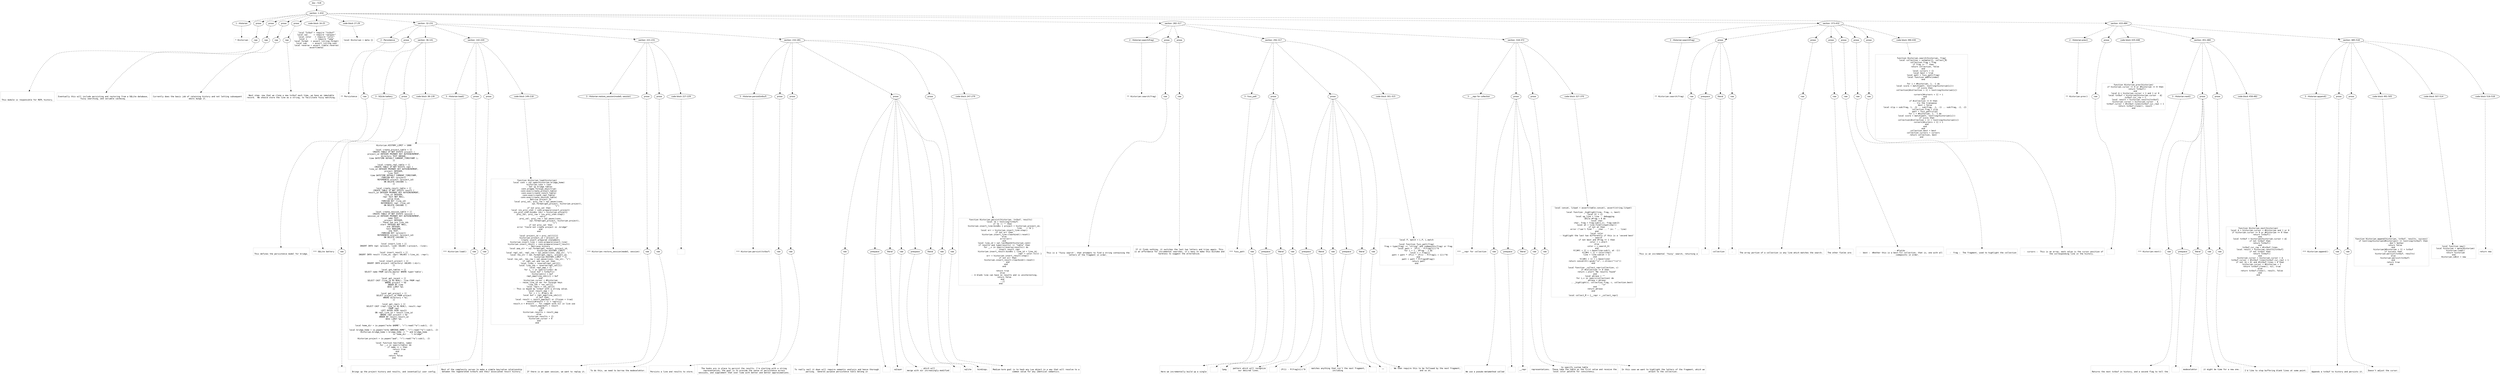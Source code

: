 digraph lpegNode {

node [fontname=Helvetica]
edge [style=dashed]

doc_0 [label="doc - 518"]


doc_0 -> { section_1}
{rank=same; section_1}

section_1 [label="section: 1-432"]


// END RANK doc_0

section_1 -> { header_2 prose_3 prose_4 prose_5 prose_6 codeblock_7 codeblock_8 section_9 section_10 section_11 section_12}
{rank=same; header_2 prose_3 prose_4 prose_5 prose_6 codeblock_7 codeblock_8 section_9 section_10 section_11 section_12}

header_2 [label="1 : Historian"]

prose_3 [label="prose"]

prose_4 [label="prose"]

prose_5 [label="prose"]

prose_6 [label="prose"]

codeblock_7 [label="code block 16-25"]

codeblock_8 [label="code block 27-29"]

section_9 [label="section: 32-231"]

section_10 [label="section: 282-317"]

section_11 [label="section: 373-432"]

section_12 [label="section: 433-484"]


// END RANK section_1

header_2 -> leaf_13
leaf_13  [color=Gray,shape=rectangle,fontname=Inconsolata,label="* Historian"]
// END RANK header_2

prose_3 -> { raw_14}
{rank=same; raw_14}

raw_14 [label="raw"]


// END RANK prose_3

raw_14 -> leaf_15
leaf_15  [color=Gray,shape=rectangle,fontname=Inconsolata,label="


This module is responsible for REPL history.
"]
// END RANK raw_14

prose_4 -> { raw_16}
{rank=same; raw_16}

raw_16 [label="raw"]


// END RANK prose_4

raw_16 -> leaf_17
leaf_17  [color=Gray,shape=rectangle,fontname=Inconsolata,label="
Eventually this will include persisting and restoring from a SQLite database,
fuzzy searching, and variable cacheing.
"]
// END RANK raw_16

prose_5 -> { raw_18}
{rank=same; raw_18}

raw_18 [label="raw"]


// END RANK prose_5

raw_18 -> leaf_19
leaf_19  [color=Gray,shape=rectangle,fontname=Inconsolata,label="
Currently does the basic job of retaining history and not letting subsequent
edits munge it.
"]
// END RANK raw_18

prose_6 -> { raw_20}
{rank=same; raw_20}

raw_20 [label="raw"]


// END RANK prose_6

raw_20 -> leaf_21
leaf_21  [color=Gray,shape=rectangle,fontname=Inconsolata,label="
Next step: now that we clone a new txtbuf each time, we have an immutable
record.  We should store the line as a string, to facilitate fuzzy matching.

"]
// END RANK raw_20

codeblock_7 -> leaf_22
leaf_22  [color=Gray,shape=rectangle,fontname=Inconsolata,label="local Txtbuf = require \"txtbuf\"
local sql     = require \"sqlayer\"
local color   = require \"color\"
local L       = require \"lpeg\"
local format  = assert (string.format)
local sub     = assert (string.sub)
local reverse = assert (table.reverse)
assert(meta)"]
// END RANK codeblock_7

codeblock_8 -> leaf_23
leaf_23  [color=Gray,shape=rectangle,fontname=Inconsolata,label="local Historian = meta {}"]
// END RANK codeblock_8

section_9 -> { header_24 prose_25 section_26 section_27 section_28 section_29}
{rank=same; header_24 prose_25 section_26 section_27 section_28 section_29}

header_24 [label="2 : Persistence"]

prose_25 [label="prose"]

section_26 [label="section: 36-141"]

section_27 [label="section: 142-220"]

section_28 [label="section: 221-231"]

section_29 [label="section: 232-281"]


// END RANK section_9

header_24 -> leaf_30
leaf_30  [color=Gray,shape=rectangle,fontname=Inconsolata,label="** Persistence"]
// END RANK header_24

prose_25 -> { raw_31}
{rank=same; raw_31}

raw_31 [label="raw"]


// END RANK prose_25

raw_31 -> leaf_32
leaf_32  [color=Gray,shape=rectangle,fontname=Inconsolata,label="

This defines the persistence model for bridge.
"]
// END RANK raw_31

section_26 -> { header_33 prose_34 codeblock_35}
{rank=same; header_33 prose_34 codeblock_35}

header_33 [label="3 : SQLite battery"]

prose_34 [label="prose"]

codeblock_35 [label="code block 38-139"]


// END RANK section_26

header_33 -> leaf_36
leaf_36  [color=Gray,shape=rectangle,fontname=Inconsolata,label="*** SQLite battery"]
// END RANK header_33

prose_34 -> { raw_37}
{rank=same; raw_37}

raw_37 [label="raw"]


// END RANK prose_34

raw_37 -> leaf_38
leaf_38  [color=Gray,shape=rectangle,fontname=Inconsolata,label="
"]
// END RANK raw_37

codeblock_35 -> leaf_39
leaf_39  [color=Gray,shape=rectangle,fontname=Inconsolata,label="Historian.HISTORY_LIMIT = 1000

local create_project_table = [[
CREATE TABLE IF NOT EXISTS project (
project_id INTEGER PRIMARY KEY AUTOINCREMENT,
directory TEXT UNIQUE,
time DATETIME DEFAULT CURRENT_TIMESTAMP );
]]

local create_repl_table = [[
CREATE TABLE IF NOT EXISTS repl (
line_id INTEGER PRIMARY KEY AUTOINCREMENT,
project INTEGER,
line TEXT,
time DATETIME DEFAULT CURRENT_TIMESTAMP,
FOREIGN KEY (project)
   REFERENCES project (project_id)
   ON DELETE CASCADE );
]]

local create_result_table = [[
CREATE TABLE IF NOT EXISTS result (
result_id INTEGER PRIMARY KEY AUTOINCREMENT,
line_id INTEGER,
repr text NOT NULL,
value blob,
FOREIGN KEY (line_id)
   REFERENCES repl (line_id)
   ON DELETE CASCADE );
]]

local create_session_table = [[
CREATE TABLE IF NOT EXISTS session (
session_id INTEGER PRIMARY KEY AUTOINCREMENT,
name TEXT,
project INTEGER,
-- These two are line_ids
start INTEGER NOT NULL,
end INTEGER,
test BOOLEAN,
sha TEXT,
FOREIGN KEY (project)
   REFERENCES project (project_id)
   ON DELETE CASCADE );
]]

local insert_line = [[
INSERT INTO repl (project, line) VALUES (:project, :line);
]]

local insert_result = [[
INSERT INTO result (line_id, repr) VALUES (:line_id, :repr);
]]

local insert_project = [[
INSERT INTO project (directory) VALUES (:dir);
]]

local get_tables = [[
SELECT name FROM sqlite_master WHERE type='table';
]]

local get_recent = [[
SELECT CAST (line_id AS REAL), line FROM repl
   WHERE project = %d
   ORDER BY time
   DESC LIMIT %d;
]]

local get_project = [[
SELECT project_id FROM project
   WHERE directory = %s;
]]

local get_reprs = [[
SELECT CAST (repl.line_id AS REAL), result.repr
FROM repl
LEFT OUTER JOIN result
ON repl.line_id = result.line_id
WHERE repl.project = %d
ORDER BY result.result_id
DESC LIMIT %d;
]]

local home_dir = io.popen(\"echo $HOME\", \"r\"):read(\"*a\"):sub(1, -2)

local bridge_home = io.popen(\"echo $BRIDGE_HOME\", \"r\"):read(\"*a\"):sub(1, -2)
Historian.bridge_home = bridge_home ~= \"\" and bridge_home
                        or home_dir .. \"/.bridge\"

Historian.project = io.popen(\"pwd\", \"r\"):read(\"*a\"):sub(1, -2)

local function has(table, name)
   for _,v in ipairs(table) do
      if name == v then
         return true
      end
   end
   return false
end"]
// END RANK codeblock_35

section_27 -> { header_40 prose_41 prose_42 codeblock_43}
{rank=same; header_40 prose_41 prose_42 codeblock_43}

header_40 [label="3 : Historian:load()"]

prose_41 [label="prose"]

prose_42 [label="prose"]

codeblock_43 [label="code block 149-218"]


// END RANK section_27

header_40 -> leaf_44
leaf_44  [color=Gray,shape=rectangle,fontname=Inconsolata,label="*** Historian:load()"]
// END RANK header_40

prose_41 -> { raw_45}
{rank=same; raw_45}

raw_45 [label="raw"]


// END RANK prose_41

raw_45 -> leaf_46
leaf_46  [color=Gray,shape=rectangle,fontname=Inconsolata,label="

Brings up the project history and results, and (eventually) user config.
"]
// END RANK raw_45

prose_42 -> { raw_47}
{rank=same; raw_47}

raw_47 [label="raw"]


// END RANK prose_42

raw_47 -> leaf_48
leaf_48  [color=Gray,shape=rectangle,fontname=Inconsolata,label="
Most of the complexity serves to make a simple key/value relationship
between the regenerated txtbufs and their associated result history.
"]
// END RANK raw_47

codeblock_43 -> leaf_49
leaf_49  [color=Gray,shape=rectangle,fontname=Inconsolata,label="function Historian.load(historian)
   local conn = sql.open(historian.bridge_home)
   historian.conn = conn
   -- Set up bridge tables
   conn.pragma.foreign_keys(true)
   conn:exec(create_project_table)
   conn:exec(create_result_table)
   conn:exec(create_repl_table)
   conn:exec(create_session_table)
   -- Retrive project id
   local proj_val, proj_row = sql.pexec(conn,
                                  sql.format(get_project, historian.project),
                                  \"i\")
   if not proj_val then
      local ins_proj_stmt = conn:prepare(insert_project)
      ins_proj_stmt:bindkv {dir = historian.project}
      proj_val, proj_row = ins_proj_stmt:step()
      -- retry
      proj_val, proj_row = sql.pexec(conn,
                              sql.format(get_project, historian.project),
                              \"i\")
      if not proj_val then
         error \"Could not create project in .bridge\"
      end
   end

   local project_id = proj_val[1][1]
   historian.project_id = project_id
   -- Create insert prepared statements
   historian.insert_line = conn:prepare(insert_line)
   historian.insert_result = conn:prepare(insert_result)
   -- Retrieve history
   local pop_str = sql.format(get_recent, project_id,
                        historian.HISTORY_LIMIT)
   local repl_val, repl_row = sql.pexec(conn, pop_str, \"i\")
   local res_str = sql.format(get_reprs, project_id,
                       historian.HISTORY_LIMIT * 2)
   local res_val, res_row = sql.pexec(conn, res_str, \"i\")
   if repl_val and res_val then
      local lines = reverse(repl_val[2])
      local line_ids = reverse(repl_val[1])
      local repl_map = {}
      for i, v in ipairs(lines) do
         local buf = Txtbuf(v)
         historian[i] = buf
         repl_map[line_ids[i]] = buf
      end
      historian.cursor = #historian
      -- reuse line_id var for foreign keys
      line_ids = res_val[1]
      local reprs = res_val[2]
      -- This is keyed by txtbuf with a string value.
      local result_map = {}
      for i = 1, #reprs do
         local buf = repl_map[line_ids[i]]
         if buf then
            local result = result_map[buf] or {frozen = true}
            result[#result + 1] = reprs[i]
            result.n = #result -- for compat with nil in live use
            result_map[buf] = result
         end
      end
      historian.results = result_map
   else
      historian.results = {}
      historian.cursor = 0
   end
end"]
// END RANK codeblock_43

section_28 -> { header_50 prose_51 prose_52 codeblock_53}
{rank=same; header_50 prose_51 prose_52 codeblock_53}

header_50 [label="3 : Historian:restore_session(modeS, session)"]

prose_51 [label="prose"]

prose_52 [label="prose"]

codeblock_53 [label="code block 227-229"]


// END RANK section_28

header_50 -> leaf_54
leaf_54  [color=Gray,shape=rectangle,fontname=Inconsolata,label="*** Historian:restore_session(modeS, session)"]
// END RANK header_50

prose_51 -> { raw_55}
{rank=same; raw_55}

raw_55 [label="raw"]


// END RANK prose_51

raw_55 -> leaf_56
leaf_56  [color=Gray,shape=rectangle,fontname=Inconsolata,label="

If there is an open session, we want to replay it.
"]
// END RANK raw_55

prose_52 -> { raw_57}
{rank=same; raw_57}

raw_57 [label="raw"]


// END RANK prose_52

raw_57 -> leaf_58
leaf_58  [color=Gray,shape=rectangle,fontname=Inconsolata,label="
To do this, we need to borrow the modeselektor.
"]
// END RANK raw_57

codeblock_53 -> leaf_59
leaf_59  [color=Gray,shape=rectangle,fontname=Inconsolata,label=""]
// END RANK codeblock_53

section_29 -> { header_60 prose_61 prose_62 prose_63 prose_64 codeblock_65}
{rank=same; header_60 prose_61 prose_62 prose_63 prose_64 codeblock_65}

header_60 [label="3 : Historian:persist(txtbuf)"]

prose_61 [label="prose"]

prose_62 [label="prose"]

prose_63 [label="prose"]

prose_64 [label="prose"]

codeblock_65 [label="code block 247-279"]


// END RANK section_29

header_60 -> leaf_66
leaf_66  [color=Gray,shape=rectangle,fontname=Inconsolata,label="*** Historian:persist(txtbuf)"]
// END RANK header_60

prose_61 -> { raw_67}
{rank=same; raw_67}

raw_67 [label="raw"]


// END RANK prose_61

raw_67 -> leaf_68
leaf_68  [color=Gray,shape=rectangle,fontname=Inconsolata,label="

Persists a line and results to store.
"]
// END RANK raw_67

prose_62 -> { raw_69}
{rank=same; raw_69}

raw_69 [label="raw"]


// END RANK prose_62

raw_69 -> leaf_70
leaf_70  [color=Gray,shape=rectangle,fontname=Inconsolata,label="
The hooks are in place to persist the results. I'm starting with a string
representation; the goal is to provide the sense of persistence across
sessions, and supplement that over time with better and better approximations.
"]
// END RANK raw_69

prose_63 -> { raw_71 prespace_72 literal_73 raw_74 prespace_75 literal_76 raw_77}
{rank=same; raw_71 prespace_72 literal_73 raw_74 prespace_75 literal_76 raw_77}

raw_71 [label="raw"]

prespace_72 [label="prespace"]

literal_73 [label="literal"]

raw_74 [label="raw"]

prespace_75 [label="prespace"]

literal_76 [label="literal"]

raw_77 [label="raw"]


// END RANK prose_63

raw_71 -> leaf_78
leaf_78  [color=Gray,shape=rectangle,fontname=Inconsolata,label="
To really nail it down will require semantic analysis and hence thorough
parsing.  General-purpose persistence tools belong in"]
// END RANK raw_71

prespace_72 -> leaf_79
leaf_79  [color=Gray,shape=rectangle,fontname=Inconsolata,label=" "]
// END RANK prespace_72

literal_73 -> leaf_80
leaf_80  [color=Gray,shape=rectangle,fontname=Inconsolata,label="sqlayer"]
// END RANK literal_73

raw_74 -> leaf_81
leaf_81  [color=Gray,shape=rectangle,fontname=Inconsolata,label=", which will
merge with our increasingly-modified"]
// END RANK raw_74

prespace_75 -> leaf_82
leaf_82  [color=Gray,shape=rectangle,fontname=Inconsolata,label=" "]
// END RANK prespace_75

literal_76 -> leaf_83
leaf_83  [color=Gray,shape=rectangle,fontname=Inconsolata,label="sqlite"]
// END RANK literal_76

raw_77 -> leaf_84
leaf_84  [color=Gray,shape=rectangle,fontname=Inconsolata,label=" bindings.
"]
// END RANK raw_77

prose_64 -> { raw_85}
{rank=same; raw_85}

raw_85 [label="raw"]


// END RANK prose_64

raw_85 -> leaf_86
leaf_86  [color=Gray,shape=rectangle,fontname=Inconsolata,label="
Medium-term goal is to hash any Lua object in a way that will resolve to a
common value for any identical semantics.
"]
// END RANK raw_85

codeblock_65 -> leaf_87
leaf_87  [color=Gray,shape=rectangle,fontname=Inconsolata,label="function Historian.persist(historian, txtbuf, results)
   local lb = tostring(txtbuf)
   if lb ~= \"\" then
      historian.insert_line:bindkv { project = historian.project_id,
                                          line    = lb }
      local err = historian.insert_line:step()
      if not err then
         historian.insert_line:clearbind():reset()
      else
         error(err)
      end
      local line_id = sql.lastRowId(historian.conn)
      if results and type(results) == \"table\" then
         for _,v in ipairs(reverse(results)) do
            -- insert result repr
            historian.insert_result:bindkv { line_id = line_id,
                                                  repr = color.ts(v) }
            err = historian.insert_result:step()
            if not err then
               historian.insert_result:clearbind():reset()
            end
         end
      end

   return true
   else
      -- A blank line can have no results and is uninteresting.
      return false
   end
   --]]
end"]
// END RANK codeblock_65

section_10 -> { header_88 prose_89 prose_90 section_91 section_92}
{rank=same; header_88 prose_89 prose_90 section_91 section_92}

header_88 [label="2 : Historian:search(frag)"]

prose_89 [label="prose"]

prose_90 [label="prose"]

section_91 [label="section: 292-317"]

section_92 [label="section: 318-372"]


// END RANK section_10

header_88 -> leaf_93
leaf_93  [color=Gray,shape=rectangle,fontname=Inconsolata,label="** Historian:search(frag)"]
// END RANK header_88

prose_89 -> { raw_94}
{rank=same; raw_94}

raw_94 [label="raw"]


// END RANK prose_89

raw_94 -> leaf_95
leaf_95  [color=Gray,shape=rectangle,fontname=Inconsolata,label="

This is a 'fuzzy search', that attempts to find a string containing the
letters of the fragment in order.
"]
// END RANK raw_94

prose_90 -> { raw_96}
{rank=same; raw_96}

raw_96 [label="raw"]


// END RANK prose_90

raw_96 -> leaf_97
leaf_97  [color=Gray,shape=rectangle,fontname=Inconsolata,label="
If it finds nothing, it switches the last two letters and tries again. This
is an affordance for incremental searches, it's easy to make this mistake and
harmless to suggest the alternative.

"]
// END RANK raw_96

section_91 -> { header_98 prose_99 prose_100 codeblock_101}
{rank=same; header_98 prose_99 prose_100 codeblock_101}

header_98 [label="3 : fuss_patt"]

prose_99 [label="prose"]

prose_100 [label="prose"]

codeblock_101 [label="code block 301-315"]


// END RANK section_91

header_98 -> leaf_102
leaf_102  [color=Gray,shape=rectangle,fontname=Inconsolata,label="*** fuss_patt"]
// END RANK header_98

prose_99 -> { raw_103 prespace_104 literal_105 raw_106}
{rank=same; raw_103 prespace_104 literal_105 raw_106}

raw_103 [label="raw"]

prespace_104 [label="prespace"]

literal_105 [label="literal"]

raw_106 [label="raw"]


// END RANK prose_99

raw_103 -> leaf_107
leaf_107  [color=Gray,shape=rectangle,fontname=Inconsolata,label="

Here we incrementally build up a single"]
// END RANK raw_103

prespace_104 -> leaf_108
leaf_108  [color=Gray,shape=rectangle,fontname=Inconsolata,label=" "]
// END RANK prespace_104

literal_105 -> leaf_109
leaf_109  [color=Gray,shape=rectangle,fontname=Inconsolata,label="lpeg"]
// END RANK literal_105

raw_106 -> leaf_110
leaf_110  [color=Gray,shape=rectangle,fontname=Inconsolata,label=" pattern which will recognize
our desired lines.
"]
// END RANK raw_106

prose_100 -> { prespace_111 literal_112 raw_113 prespace_114 literal_115 raw_116}
{rank=same; prespace_111 literal_112 raw_113 prespace_114 literal_115 raw_116}

prespace_111 [label="prespace"]

literal_112 [label="literal"]

raw_113 [label="raw"]

prespace_114 [label="prespace"]

literal_115 [label="literal"]

raw_116 [label="raw"]


// END RANK prose_100

prespace_111 -> leaf_117
leaf_117  [color=Gray,shape=rectangle,fontname=Inconsolata,label=""]
// END RANK prespace_111

literal_112 -> leaf_118
leaf_118  [color=Gray,shape=rectangle,fontname=Inconsolata,label="(P(1) - P(frag[n]))^0"]
// END RANK literal_112

raw_113 -> leaf_119
leaf_119  [color=Gray,shape=rectangle,fontname=Inconsolata,label=" matches anything that isn't the next fragment,
including"]
// END RANK raw_113

prespace_114 -> leaf_120
leaf_120  [color=Gray,shape=rectangle,fontname=Inconsolata,label=" "]
// END RANK prespace_114

literal_115 -> leaf_121
leaf_121  [color=Gray,shape=rectangle,fontname=Inconsolata,label="\"\""]
// END RANK literal_115

raw_116 -> leaf_122
leaf_122  [color=Gray,shape=rectangle,fontname=Inconsolata,label=".  We then require this to be followed by the next fragment,
and so on.
"]
// END RANK raw_116

codeblock_101 -> leaf_123
leaf_123  [color=Gray,shape=rectangle,fontname=Inconsolata,label="local P, match = L.P, L.match

local function fuzz_patt(frag)
   frag = type(frag) == \"string\" and codepoints(frag) or frag
   local patt =  (P(1) - P(frag[1]))^0
   for i = 1 , #frag - 1 do
      local v = frag[i]
      patt = patt * (P(v) * (P(1) - P(frag[i + 1]))^0)
   end
   patt = patt * P(frag[#frag])
   return patt
end
"]
// END RANK codeblock_101

section_92 -> { header_124 prose_125 prose_126 codeblock_127}
{rank=same; header_124 prose_125 prose_126 codeblock_127}

header_124 [label="3 : __repr for collection"]

prose_125 [label="prose"]

prose_126 [label="prose"]

codeblock_127 [label="code block 327-370"]


// END RANK section_92

header_124 -> leaf_128
leaf_128  [color=Gray,shape=rectangle,fontname=Inconsolata,label="*** __repr for collection"]
// END RANK header_124

prose_125 -> { raw_129 prespace_130 literal_131 raw_132}
{rank=same; raw_129 prespace_130 literal_131 raw_132}

raw_129 [label="raw"]

prespace_130 [label="prespace"]

literal_131 [label="literal"]

raw_132 [label="raw"]


// END RANK prose_125

raw_129 -> leaf_133
leaf_133  [color=Gray,shape=rectangle,fontname=Inconsolata,label="

We use a pseudo-metamethod called"]
// END RANK raw_129

prespace_130 -> leaf_134
leaf_134  [color=Gray,shape=rectangle,fontname=Inconsolata,label=" "]
// END RANK prespace_130

literal_131 -> leaf_135
leaf_135  [color=Gray,shape=rectangle,fontname=Inconsolata,label="__repr"]
// END RANK literal_131

raw_132 -> leaf_136
leaf_136  [color=Gray,shape=rectangle,fontname=Inconsolata,label=" to specify custom table
representations.  These take the table as the first value and receive the
local color palette for consistency.
"]
// END RANK raw_132

prose_126 -> { raw_137}
{rank=same; raw_137}

raw_137 [label="raw"]


// END RANK prose_126

raw_137 -> leaf_138
leaf_138  [color=Gray,shape=rectangle,fontname=Inconsolata,label="
In this case we want to highlight the letters of the fragment, which we
attach to the collection.
"]
// END RANK raw_137

codeblock_127 -> leaf_139
leaf_139  [color=Gray,shape=rectangle,fontname=Inconsolata,label="local concat, litpat = assert(table.concat), assert(string.litpat)

local function _highlight(line, frag, c, best)
   local hl = {}
   local og_line = line -- debugging
   while #frag > 0 do
      local char
      char, frag = frag:sub(1,1), frag:sub(2)
      local at = line:find(litpat(char))
      if not at then
         error (\"can't find \" .. char .. \" in: \" .. line)
      end
      local color
      -- highlight the last two differently if this is a 'second best'
      -- search
      if not best and #frag <= 1 then
         color = c.alert
      else
         color = c.search_hl
      end
      hl[#hl + 1] = c.base(line:sub(1, at -1))
      hl[#hl + 1] = color(char)
      line = line:sub(at + 1)
   end
   hl[#hl + 1] = c.base(line)
   return concat(hl):gsub(\"\\n\", c.stresc(\"\\\\n\"))
end

local function _collect_repr(collection, c)
   if #collection == 0 then
      return c.alert \"No results found\"
   end
   local phrase = \"\"
   for i,v in ipairs(collection) do
      phrase = phrase
               .. _highlight(v, collection.frag, c, collection.best)
               .. \"\\n\"
   end
   return phrase
end

local collect_M = {__repr = _collect_repr}"]
// END RANK codeblock_127

section_11 -> { header_140 prose_141 prose_142 prose_143 prose_144 prose_145 prose_146 codeblock_147}
{rank=same; header_140 prose_141 prose_142 prose_143 prose_144 prose_145 prose_146 codeblock_147}

header_140 [label="2 : Historian:search(frag)"]

prose_141 [label="prose"]

prose_142 [label="prose"]

prose_143 [label="prose"]

prose_144 [label="prose"]

prose_145 [label="prose"]

prose_146 [label="prose"]

codeblock_147 [label="code block 390-430"]


// END RANK section_11

header_140 -> leaf_148
leaf_148  [color=Gray,shape=rectangle,fontname=Inconsolata,label="** Historian:search(frag)"]
// END RANK header_140

prose_141 -> { raw_149 prespace_150 literal_151 raw_152}
{rank=same; raw_149 prespace_150 literal_151 raw_152}

raw_149 [label="raw"]

prespace_150 [label="prespace"]

literal_151 [label="literal"]

raw_152 [label="raw"]


// END RANK prose_141

raw_149 -> leaf_153
leaf_153  [color=Gray,shape=rectangle,fontname=Inconsolata,label="

This is an incremental 'fuzzy' search, returning a"]
// END RANK raw_149

prespace_150 -> leaf_154
leaf_154  [color=Gray,shape=rectangle,fontname=Inconsolata,label=" "]
// END RANK prespace_150

literal_151 -> leaf_155
leaf_155  [color=Gray,shape=rectangle,fontname=Inconsolata,label="collection"]
// END RANK literal_151

raw_152 -> leaf_156
leaf_156  [color=Gray,shape=rectangle,fontname=Inconsolata,label=".
"]
// END RANK raw_152

prose_142 -> { raw_157}
{rank=same; raw_157}

raw_157 [label="raw"]


// END RANK prose_142

raw_157 -> leaf_158
leaf_158  [color=Gray,shape=rectangle,fontname=Inconsolata,label="
The array portion of a collection is any line which matches the search.
"]
// END RANK raw_157

prose_143 -> { raw_159}
{rank=same; raw_159}

raw_159 [label="raw"]


// END RANK prose_143

raw_159 -> leaf_160
leaf_160  [color=Gray,shape=rectangle,fontname=Inconsolata,label="
The other fields are:
"]
// END RANK raw_159

prose_144 -> { raw_161}
{rank=same; raw_161}

raw_161 [label="raw"]


// END RANK prose_144

raw_161 -> leaf_162
leaf_162  [color=Gray,shape=rectangle,fontname=Inconsolata,label="
- #fields
  -  best :  Whether this is a best-fit collection, that is, one with all
             codepoints in order.
"]
// END RANK raw_161

prose_145 -> { raw_163}
{rank=same; raw_163}

raw_163 [label="raw"]


// END RANK prose_145

raw_163 -> leaf_164
leaf_164  [color=Gray,shape=rectangle,fontname=Inconsolata,label="
  -  frag :  The fragment, used to highlight the collection
"]
// END RANK raw_163

prose_146 -> { raw_165}
{rank=same; raw_165}

raw_165 [label="raw"]


// END RANK prose_146

raw_165 -> leaf_166
leaf_166  [color=Gray,shape=rectangle,fontname=Inconsolata,label="
  -  cursors :  This is an array, each value is the cursor position of
                the corresponding line in the history.
"]
// END RANK raw_165

codeblock_147 -> leaf_167
leaf_167  [color=Gray,shape=rectangle,fontname=Inconsolata,label="
function Historian.search(historian, frag)
   local collection = setmeta({}, collect_M)
   collection.frag = frag
   if frag == \"\" then
      return collection, false
   end
   local cursors = {}
   local best = true
   local patt = fuzz_patt(frag)
   local function addTo(index)
   end

   for i = #historian, 1, -1 do
      local score = match(patt, tostring(historian[i]))
      if score then
         collection[#collection + 1] = tostring(historian[i])

            cursors[#cursors + 1] = i
      end
   end
   if #collection == 0 then
      -- try the transpose
      best = false
      local slip = sub(frag, 1, -3) .. sub(frag, -1, -1) .. sub(frag, -2, -2)
      collection.frag = slip
      patt = fuzz_patt(slip)
      for i = #historian, 1, -1 do
         local score = match(patt, tostring(historian[i]))
         if score then
            collection[#collection + 1] = tostring(historian[i])
            cursors[#cursors + 1] = i
         end
      end
   end
   collection.best = best
   collection.cursors = cursors
   return collection, best
end"]
// END RANK codeblock_147

section_12 -> { header_168 prose_169 codeblock_170 section_171 section_172}
{rank=same; header_168 prose_169 codeblock_170 section_171 section_172}

header_168 [label="2 : Historian:prev()"]

prose_169 [label="prose"]

codeblock_170 [label="code block 435-448"]

section_171 [label="section: 451-484"]

section_172 [label="section: 485-518"]


// END RANK section_12

header_168 -> leaf_173
leaf_173  [color=Gray,shape=rectangle,fontname=Inconsolata,label="** Historian:prev()"]
// END RANK header_168

prose_169 -> { raw_174}
{rank=same; raw_174}

raw_174 [label="raw"]


// END RANK prose_169

raw_174 -> leaf_175
leaf_175  [color=Gray,shape=rectangle,fontname=Inconsolata,label="
"]
// END RANK raw_174

codeblock_170 -> leaf_176
leaf_176  [color=Gray,shape=rectangle,fontname=Inconsolata,label="function Historian.prev(historian)
   if historian.cursor == 0 or #historian == 0 then
      return Txtbuf()
   end
   local Δ = historian.cursor > 1 and 1 or 0
   local txtbuf = historian[historian.cursor - Δ]
   txtbuf.cur_row = 1
   local result = historian.results[txtbuf]
   historian.cursor = historian.cursor - Δ
   txtbuf.cursor = #txtbuf.lines[txtbuf.cur_row] + 1
   return txtbuf:clone(), result
end"]
// END RANK codeblock_170

section_171 -> { header_177 prose_178 prose_179 codeblock_180}
{rank=same; header_177 prose_178 prose_179 codeblock_180}

header_177 [label="3 : Historian:next()"]

prose_178 [label="prose"]

prose_179 [label="prose"]

codeblock_180 [label="code block 458-482"]


// END RANK section_171

header_177 -> leaf_181
leaf_181  [color=Gray,shape=rectangle,fontname=Inconsolata,label="*** Historian:next()"]
// END RANK header_177

prose_178 -> { raw_182 prespace_183 literal_184 raw_185}
{rank=same; raw_182 prespace_183 literal_184 raw_185}

raw_182 [label="raw"]

prespace_183 [label="prespace"]

literal_184 [label="literal"]

raw_185 [label="raw"]


// END RANK prose_178

raw_182 -> leaf_186
leaf_186  [color=Gray,shape=rectangle,fontname=Inconsolata,label="

Returns the next txtbuf in history, and a second flag to tell the"]
// END RANK raw_182

prespace_183 -> leaf_187
leaf_187  [color=Gray,shape=rectangle,fontname=Inconsolata,label=""]
// END RANK prespace_183

literal_184 -> leaf_188
leaf_188  [color=Gray,shape=rectangle,fontname=Inconsolata,label="modeselektor"]
// END RANK literal_184

raw_185 -> leaf_189
leaf_189  [color=Gray,shape=rectangle,fontname=Inconsolata,label=" it might be time for a new one.
"]
// END RANK raw_185

prose_179 -> { raw_190}
{rank=same; raw_190}

raw_190 [label="raw"]


// END RANK prose_179

raw_190 -> leaf_191
leaf_191  [color=Gray,shape=rectangle,fontname=Inconsolata,label="
I'd like to stop buffering blank lines at some point.
"]
// END RANK raw_190

codeblock_180 -> leaf_192
leaf_192  [color=Gray,shape=rectangle,fontname=Inconsolata,label="function Historian.next(historian)
   local Δ = historian.cursor < #historian and 1 or 0
   if historian.cursor == 0 or #historian == 0 then
      return Txtbuf()
   end
   local txtbuf = historian[historian.cursor + Δ]
   if not txtbuf then
      return Txtbuf()
   end
   txtbuf.cur_row = #txtbuf.lines
   local result = historian.results[txtbuf]
   if not txtbuf then
      return Txtbuf()
   end
   historian.cursor = historian.cursor + Δ
   txtbuf.cursor = #txtbuf.lines[txtbuf.cur_row] + 1
   if not (Δ > 0) and #txtbuf.lines > 0 then
      historian.cursor = #historian + 1
      return txtbuf:clone(), nil, true
   else
      return txtbuf:clone(), result, false
   end
end"]
// END RANK codeblock_180

section_172 -> { header_193 prose_194 prose_195 codeblock_196 codeblock_197 codeblock_198}
{rank=same; header_193 prose_194 prose_195 codeblock_196 codeblock_197 codeblock_198}

header_193 [label="3 : Historian:append()"]

prose_194 [label="prose"]

prose_195 [label="prose"]

codeblock_196 [label="code block 491-505"]

codeblock_197 [label="code block 507-514"]

codeblock_198 [label="code block 516-518"]


// END RANK section_172

header_193 -> leaf_199
leaf_199  [color=Gray,shape=rectangle,fontname=Inconsolata,label="*** Historian:append()"]
// END RANK header_193

prose_194 -> { raw_200}
{rank=same; raw_200}

raw_200 [label="raw"]


// END RANK prose_194

raw_200 -> leaf_201
leaf_201  [color=Gray,shape=rectangle,fontname=Inconsolata,label="

Appends a txtbuf to history and persists it.
"]
// END RANK raw_200

prose_195 -> { raw_202}
{rank=same; raw_202}

raw_202 [label="raw"]


// END RANK prose_195

raw_202 -> leaf_203
leaf_203  [color=Gray,shape=rectangle,fontname=Inconsolata,label="
Doesn't adjust the cursor.
"]
// END RANK raw_202

codeblock_196 -> leaf_204
leaf_204  [color=Gray,shape=rectangle,fontname=Inconsolata,label="function Historian.append(historian, txtbuf, results, success)
   if tostring(historian[#historian]) == tostring(txtbuf) then
      -- don't bother
      return false
   end
   historian[#historian + 1] = txtbuf
   if success then
      historian:persist(txtbuf, results)
   else
      historian:persist(txtbuf)
   end
   return true
end"]
// END RANK codeblock_196

codeblock_197 -> leaf_205
leaf_205  [color=Gray,shape=rectangle,fontname=Inconsolata,label="local function new()
   local historian = meta(Historian)
   historian:load()
   return historian
end
Historian.idEst = new"]
// END RANK codeblock_197

codeblock_198 -> leaf_206
leaf_206  [color=Gray,shape=rectangle,fontname=Inconsolata,label="return new"]
// END RANK codeblock_198


}
